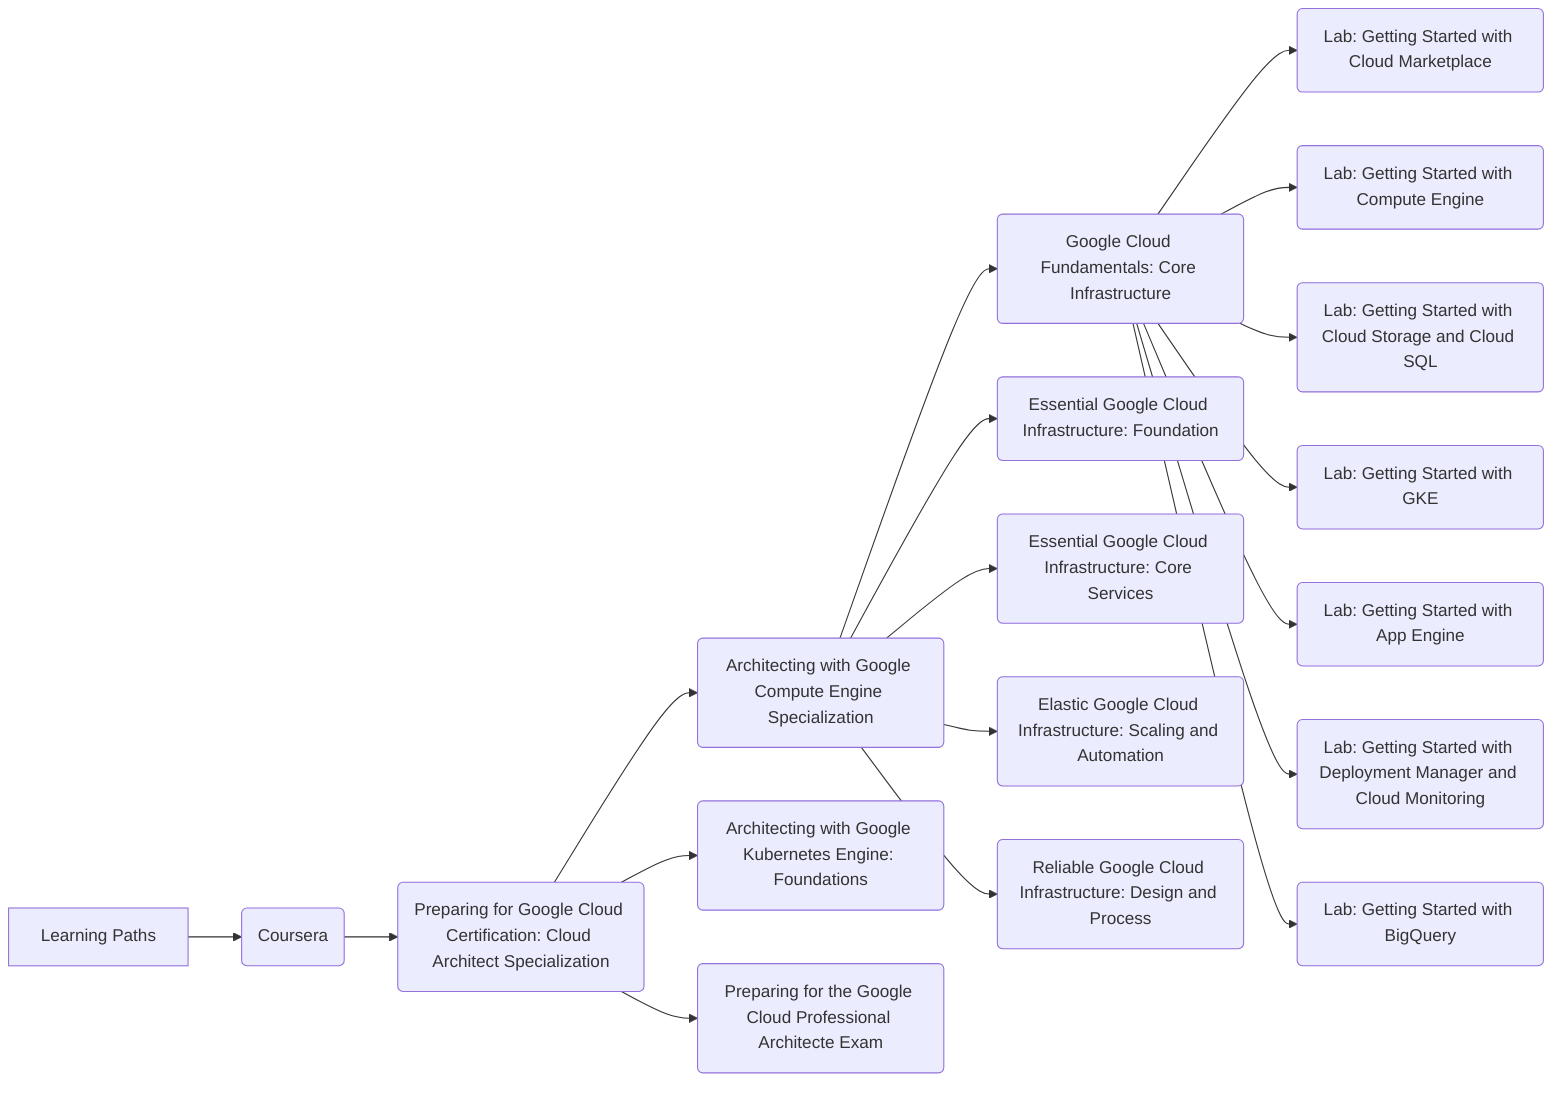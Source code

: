 graph LR
	A[Learning Paths] --> B(Coursera)
	B --> C(Preparing for Google Cloud Certification: Cloud Architect Specialization)
	C --> D(Architecting with Google Compute Engine Specialization)
	D --> E(Google Cloud Fundamentals: Core Infrastructure)
	D --> F(Essential Google Cloud Infrastructure: Foundation)
	D --> G(Essential Google Cloud Infrastructure: Core Services)
	D --> H(Elastic Google Cloud Infrastructure: Scaling and Automation)
	D --> I(Reliable Google Cloud Infrastructure: Design and Process)
	C --> J(Architecting with Google Kubernetes Engine: Foundations)
	C --> K(Preparing for the Google Cloud Professional Architecte Exam)
	E --> E1(Lab: Getting Started with Cloud Marketplace)
	E --> E2(Lab: Getting Started with Compute Engine)
	E --> E3(Lab: Getting Started with Cloud Storage and Cloud SQL)
	E --> E4(Lab: Getting Started with GKE)
	E --> E5(Lab: Getting Started with App Engine)
	E --> E6(Lab: Getting Started with Deployment Manager and Cloud Monitoring)
	E --> E7(Lab: Getting Started with BigQuery)